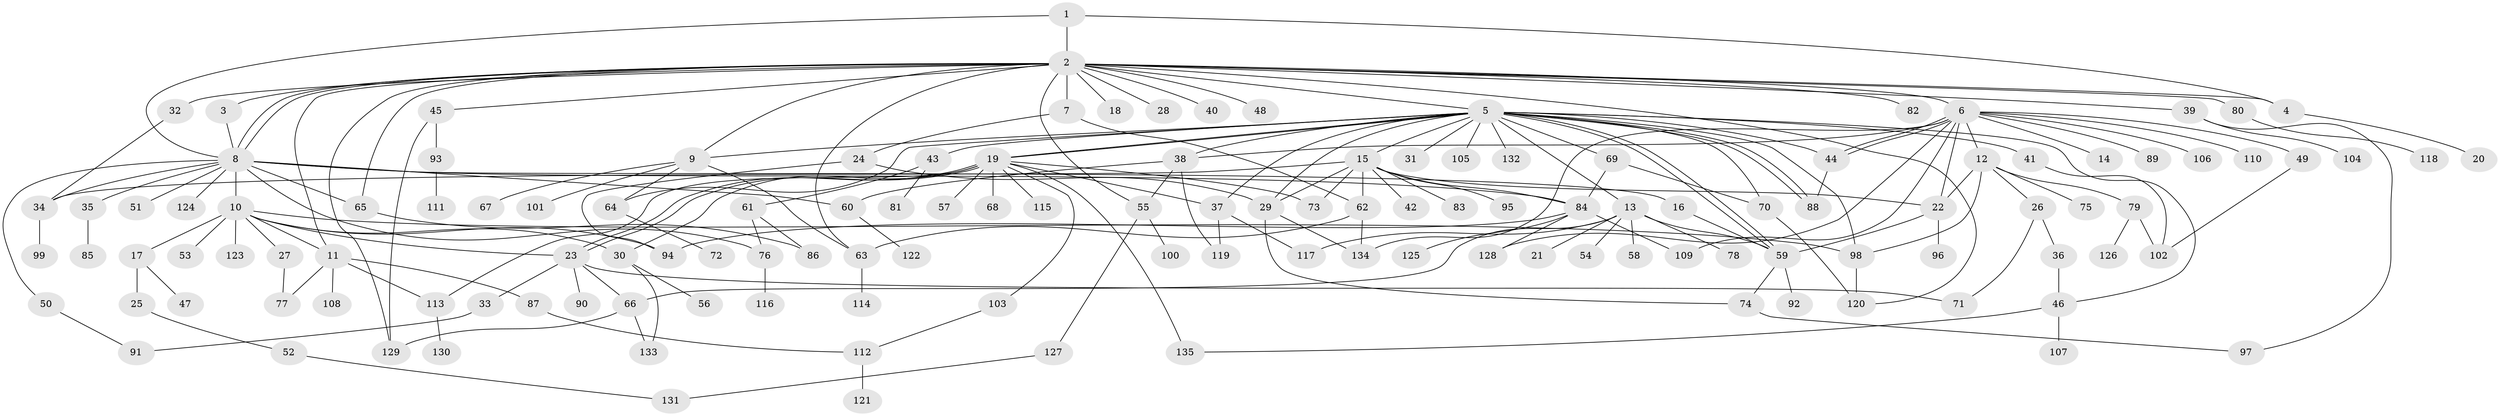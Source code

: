 // Generated by graph-tools (version 1.1) at 2025/35/03/09/25 02:35:29]
// undirected, 135 vertices, 201 edges
graph export_dot {
graph [start="1"]
  node [color=gray90,style=filled];
  1;
  2;
  3;
  4;
  5;
  6;
  7;
  8;
  9;
  10;
  11;
  12;
  13;
  14;
  15;
  16;
  17;
  18;
  19;
  20;
  21;
  22;
  23;
  24;
  25;
  26;
  27;
  28;
  29;
  30;
  31;
  32;
  33;
  34;
  35;
  36;
  37;
  38;
  39;
  40;
  41;
  42;
  43;
  44;
  45;
  46;
  47;
  48;
  49;
  50;
  51;
  52;
  53;
  54;
  55;
  56;
  57;
  58;
  59;
  60;
  61;
  62;
  63;
  64;
  65;
  66;
  67;
  68;
  69;
  70;
  71;
  72;
  73;
  74;
  75;
  76;
  77;
  78;
  79;
  80;
  81;
  82;
  83;
  84;
  85;
  86;
  87;
  88;
  89;
  90;
  91;
  92;
  93;
  94;
  95;
  96;
  97;
  98;
  99;
  100;
  101;
  102;
  103;
  104;
  105;
  106;
  107;
  108;
  109;
  110;
  111;
  112;
  113;
  114;
  115;
  116;
  117;
  118;
  119;
  120;
  121;
  122;
  123;
  124;
  125;
  126;
  127;
  128;
  129;
  130;
  131;
  132;
  133;
  134;
  135;
  1 -- 2;
  1 -- 4;
  1 -- 8;
  2 -- 3;
  2 -- 4;
  2 -- 5;
  2 -- 6;
  2 -- 7;
  2 -- 8;
  2 -- 8;
  2 -- 9;
  2 -- 11;
  2 -- 18;
  2 -- 28;
  2 -- 32;
  2 -- 39;
  2 -- 40;
  2 -- 45;
  2 -- 48;
  2 -- 55;
  2 -- 63;
  2 -- 65;
  2 -- 80;
  2 -- 82;
  2 -- 120;
  2 -- 129;
  3 -- 8;
  4 -- 20;
  5 -- 9;
  5 -- 13;
  5 -- 15;
  5 -- 19;
  5 -- 19;
  5 -- 29;
  5 -- 31;
  5 -- 37;
  5 -- 38;
  5 -- 41;
  5 -- 43;
  5 -- 44;
  5 -- 46;
  5 -- 59;
  5 -- 59;
  5 -- 64;
  5 -- 69;
  5 -- 70;
  5 -- 88;
  5 -- 88;
  5 -- 98;
  5 -- 105;
  5 -- 132;
  6 -- 12;
  6 -- 14;
  6 -- 22;
  6 -- 38;
  6 -- 44;
  6 -- 44;
  6 -- 49;
  6 -- 89;
  6 -- 106;
  6 -- 109;
  6 -- 110;
  6 -- 128;
  6 -- 134;
  7 -- 24;
  7 -- 62;
  8 -- 10;
  8 -- 16;
  8 -- 34;
  8 -- 35;
  8 -- 50;
  8 -- 51;
  8 -- 60;
  8 -- 65;
  8 -- 76;
  8 -- 84;
  8 -- 124;
  9 -- 63;
  9 -- 64;
  9 -- 67;
  9 -- 101;
  10 -- 11;
  10 -- 17;
  10 -- 23;
  10 -- 27;
  10 -- 30;
  10 -- 53;
  10 -- 94;
  10 -- 98;
  10 -- 123;
  11 -- 77;
  11 -- 87;
  11 -- 108;
  11 -- 113;
  12 -- 22;
  12 -- 26;
  12 -- 75;
  12 -- 79;
  12 -- 98;
  13 -- 21;
  13 -- 54;
  13 -- 58;
  13 -- 59;
  13 -- 66;
  13 -- 78;
  13 -- 117;
  15 -- 22;
  15 -- 29;
  15 -- 34;
  15 -- 42;
  15 -- 62;
  15 -- 73;
  15 -- 83;
  15 -- 84;
  15 -- 95;
  16 -- 59;
  17 -- 25;
  17 -- 47;
  19 -- 23;
  19 -- 23;
  19 -- 30;
  19 -- 37;
  19 -- 57;
  19 -- 68;
  19 -- 73;
  19 -- 103;
  19 -- 113;
  19 -- 115;
  19 -- 135;
  22 -- 59;
  22 -- 96;
  23 -- 33;
  23 -- 66;
  23 -- 71;
  23 -- 90;
  24 -- 29;
  24 -- 94;
  25 -- 52;
  26 -- 36;
  26 -- 71;
  27 -- 77;
  29 -- 74;
  29 -- 134;
  30 -- 56;
  30 -- 133;
  32 -- 34;
  33 -- 91;
  34 -- 99;
  35 -- 85;
  36 -- 46;
  37 -- 117;
  37 -- 119;
  38 -- 55;
  38 -- 60;
  38 -- 119;
  39 -- 97;
  39 -- 104;
  41 -- 102;
  43 -- 61;
  43 -- 81;
  44 -- 88;
  45 -- 93;
  45 -- 129;
  46 -- 107;
  46 -- 135;
  49 -- 102;
  50 -- 91;
  52 -- 131;
  55 -- 100;
  55 -- 127;
  59 -- 74;
  59 -- 92;
  60 -- 122;
  61 -- 76;
  61 -- 86;
  62 -- 63;
  62 -- 134;
  63 -- 114;
  64 -- 72;
  65 -- 86;
  66 -- 129;
  66 -- 133;
  69 -- 70;
  69 -- 84;
  70 -- 120;
  74 -- 97;
  76 -- 116;
  79 -- 102;
  79 -- 126;
  80 -- 118;
  84 -- 94;
  84 -- 109;
  84 -- 125;
  84 -- 128;
  87 -- 112;
  93 -- 111;
  98 -- 120;
  103 -- 112;
  112 -- 121;
  113 -- 130;
  127 -- 131;
}
